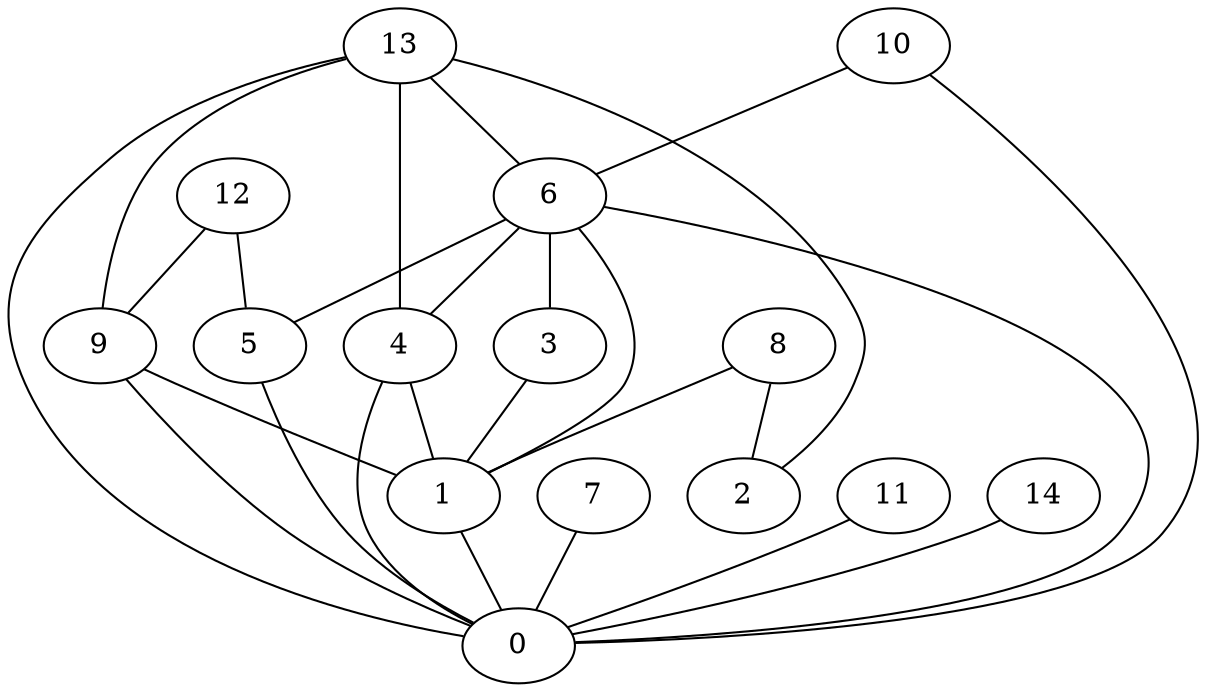 digraph "sensornet-topology" {
label = "";
rankdir="BT";"0"->"1" [arrowhead = "both"] 
"0"->"4" [arrowhead = "both"] 
"0"->"5" [arrowhead = "both"] 
"0"->"6" [arrowhead = "both"] 
"0"->"7" [arrowhead = "both"] 
"0"->"9" [arrowhead = "both"] 
"0"->"10" [arrowhead = "both"] 
"0"->"11" [arrowhead = "both"] 
"0"->"13" [arrowhead = "both"] 
"0"->"14" [arrowhead = "both"] 
"1"->"3" [arrowhead = "both"] 
"1"->"4" [arrowhead = "both"] 
"1"->"6" [arrowhead = "both"] 
"1"->"8" [arrowhead = "both"] 
"1"->"9" [arrowhead = "both"] 
"2"->"8" [arrowhead = "both"] 
"2"->"13" [arrowhead = "both"] 
"3"->"6" [arrowhead = "both"] 
"4"->"6" [arrowhead = "both"] 
"4"->"13" [arrowhead = "both"] 
"5"->"6" [arrowhead = "both"] 
"5"->"12" [arrowhead = "both"] 
"6"->"10" [arrowhead = "both"] 
"6"->"13" [arrowhead = "both"] 
"9"->"12" [arrowhead = "both"] 
"9"->"13" [arrowhead = "both"] 
}